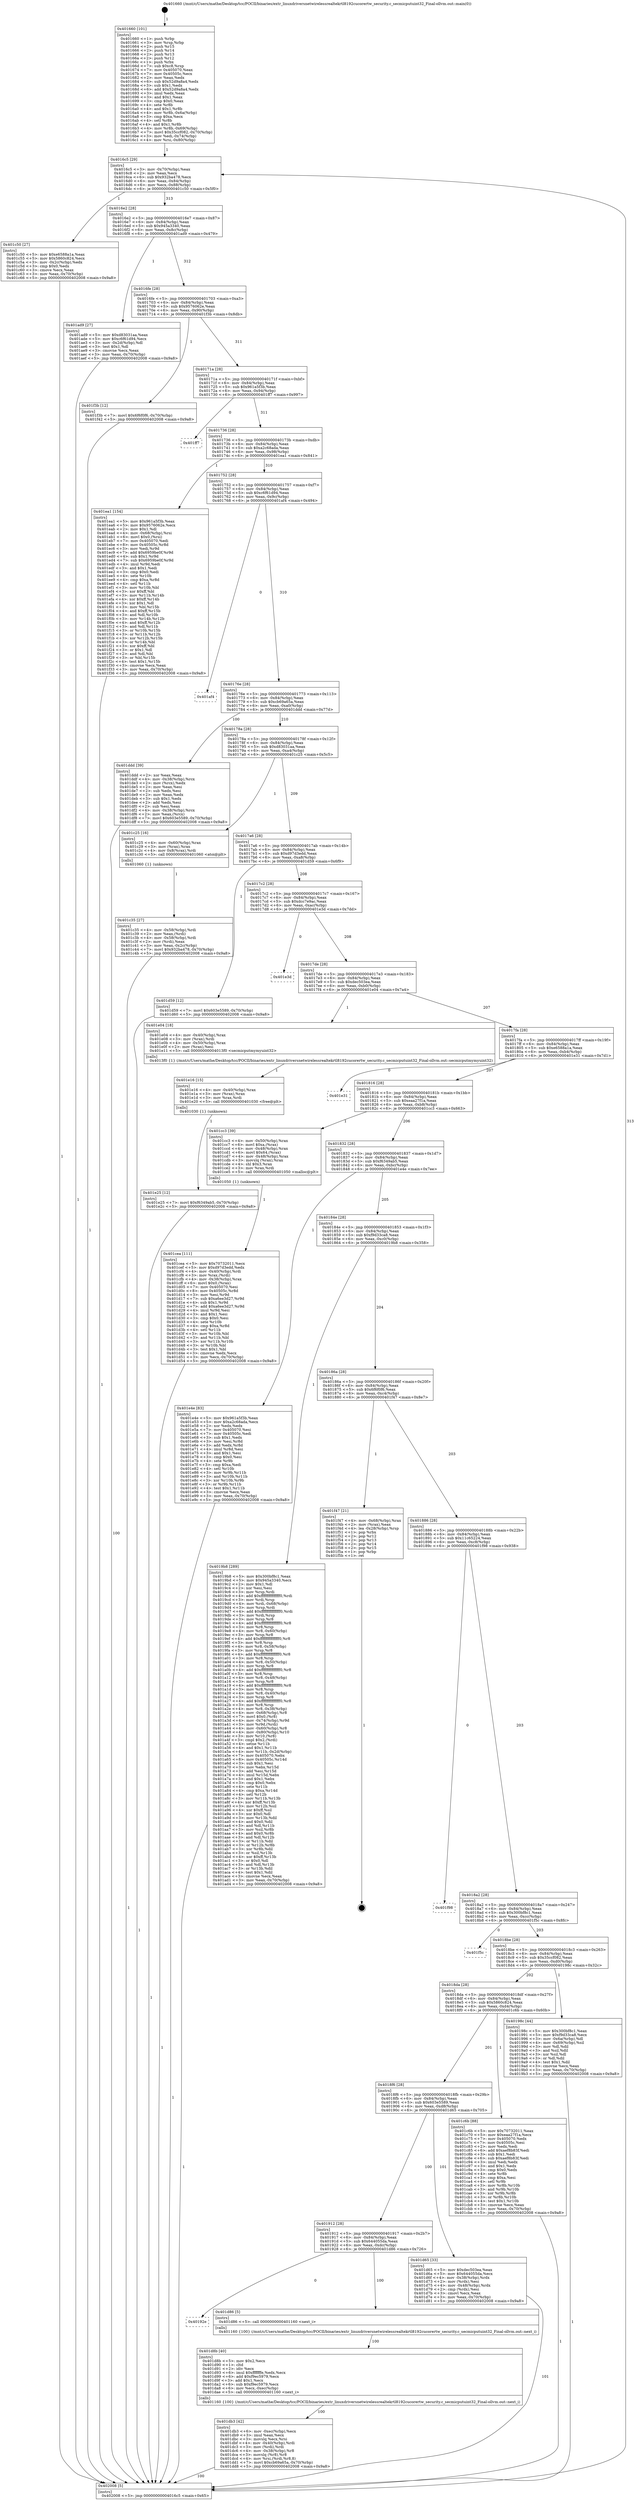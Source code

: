 digraph "0x401660" {
  label = "0x401660 (/mnt/c/Users/mathe/Desktop/tcc/POCII/binaries/extr_linuxdriversnetwirelessrealtekrtl8192cucorertw_security.c_secmicputuint32_Final-ollvm.out::main(0))"
  labelloc = "t"
  node[shape=record]

  Entry [label="",width=0.3,height=0.3,shape=circle,fillcolor=black,style=filled]
  "0x4016c5" [label="{
     0x4016c5 [29]\l
     | [instrs]\l
     &nbsp;&nbsp;0x4016c5 \<+3\>: mov -0x70(%rbp),%eax\l
     &nbsp;&nbsp;0x4016c8 \<+2\>: mov %eax,%ecx\l
     &nbsp;&nbsp;0x4016ca \<+6\>: sub $0x932ba478,%ecx\l
     &nbsp;&nbsp;0x4016d0 \<+6\>: mov %eax,-0x84(%rbp)\l
     &nbsp;&nbsp;0x4016d6 \<+6\>: mov %ecx,-0x88(%rbp)\l
     &nbsp;&nbsp;0x4016dc \<+6\>: je 0000000000401c50 \<main+0x5f0\>\l
  }"]
  "0x401c50" [label="{
     0x401c50 [27]\l
     | [instrs]\l
     &nbsp;&nbsp;0x401c50 \<+5\>: mov $0xe6588a1a,%eax\l
     &nbsp;&nbsp;0x401c55 \<+5\>: mov $0x5860c824,%ecx\l
     &nbsp;&nbsp;0x401c5a \<+3\>: mov -0x2c(%rbp),%edx\l
     &nbsp;&nbsp;0x401c5d \<+3\>: cmp $0x0,%edx\l
     &nbsp;&nbsp;0x401c60 \<+3\>: cmove %ecx,%eax\l
     &nbsp;&nbsp;0x401c63 \<+3\>: mov %eax,-0x70(%rbp)\l
     &nbsp;&nbsp;0x401c66 \<+5\>: jmp 0000000000402008 \<main+0x9a8\>\l
  }"]
  "0x4016e2" [label="{
     0x4016e2 [28]\l
     | [instrs]\l
     &nbsp;&nbsp;0x4016e2 \<+5\>: jmp 00000000004016e7 \<main+0x87\>\l
     &nbsp;&nbsp;0x4016e7 \<+6\>: mov -0x84(%rbp),%eax\l
     &nbsp;&nbsp;0x4016ed \<+5\>: sub $0x945a3340,%eax\l
     &nbsp;&nbsp;0x4016f2 \<+6\>: mov %eax,-0x8c(%rbp)\l
     &nbsp;&nbsp;0x4016f8 \<+6\>: je 0000000000401ad9 \<main+0x479\>\l
  }"]
  Exit [label="",width=0.3,height=0.3,shape=circle,fillcolor=black,style=filled,peripheries=2]
  "0x401ad9" [label="{
     0x401ad9 [27]\l
     | [instrs]\l
     &nbsp;&nbsp;0x401ad9 \<+5\>: mov $0xd83031aa,%eax\l
     &nbsp;&nbsp;0x401ade \<+5\>: mov $0xc6f61d94,%ecx\l
     &nbsp;&nbsp;0x401ae3 \<+3\>: mov -0x2d(%rbp),%dl\l
     &nbsp;&nbsp;0x401ae6 \<+3\>: test $0x1,%dl\l
     &nbsp;&nbsp;0x401ae9 \<+3\>: cmovne %ecx,%eax\l
     &nbsp;&nbsp;0x401aec \<+3\>: mov %eax,-0x70(%rbp)\l
     &nbsp;&nbsp;0x401aef \<+5\>: jmp 0000000000402008 \<main+0x9a8\>\l
  }"]
  "0x4016fe" [label="{
     0x4016fe [28]\l
     | [instrs]\l
     &nbsp;&nbsp;0x4016fe \<+5\>: jmp 0000000000401703 \<main+0xa3\>\l
     &nbsp;&nbsp;0x401703 \<+6\>: mov -0x84(%rbp),%eax\l
     &nbsp;&nbsp;0x401709 \<+5\>: sub $0x9576062e,%eax\l
     &nbsp;&nbsp;0x40170e \<+6\>: mov %eax,-0x90(%rbp)\l
     &nbsp;&nbsp;0x401714 \<+6\>: je 0000000000401f3b \<main+0x8db\>\l
  }"]
  "0x401e25" [label="{
     0x401e25 [12]\l
     | [instrs]\l
     &nbsp;&nbsp;0x401e25 \<+7\>: movl $0xf6349ab5,-0x70(%rbp)\l
     &nbsp;&nbsp;0x401e2c \<+5\>: jmp 0000000000402008 \<main+0x9a8\>\l
  }"]
  "0x401f3b" [label="{
     0x401f3b [12]\l
     | [instrs]\l
     &nbsp;&nbsp;0x401f3b \<+7\>: movl $0x6f6f0f6,-0x70(%rbp)\l
     &nbsp;&nbsp;0x401f42 \<+5\>: jmp 0000000000402008 \<main+0x9a8\>\l
  }"]
  "0x40171a" [label="{
     0x40171a [28]\l
     | [instrs]\l
     &nbsp;&nbsp;0x40171a \<+5\>: jmp 000000000040171f \<main+0xbf\>\l
     &nbsp;&nbsp;0x40171f \<+6\>: mov -0x84(%rbp),%eax\l
     &nbsp;&nbsp;0x401725 \<+5\>: sub $0x961a5f3b,%eax\l
     &nbsp;&nbsp;0x40172a \<+6\>: mov %eax,-0x94(%rbp)\l
     &nbsp;&nbsp;0x401730 \<+6\>: je 0000000000401ff7 \<main+0x997\>\l
  }"]
  "0x401e16" [label="{
     0x401e16 [15]\l
     | [instrs]\l
     &nbsp;&nbsp;0x401e16 \<+4\>: mov -0x40(%rbp),%rax\l
     &nbsp;&nbsp;0x401e1a \<+3\>: mov (%rax),%rax\l
     &nbsp;&nbsp;0x401e1d \<+3\>: mov %rax,%rdi\l
     &nbsp;&nbsp;0x401e20 \<+5\>: call 0000000000401030 \<free@plt\>\l
     | [calls]\l
     &nbsp;&nbsp;0x401030 \{1\} (unknown)\l
  }"]
  "0x401ff7" [label="{
     0x401ff7\l
  }", style=dashed]
  "0x401736" [label="{
     0x401736 [28]\l
     | [instrs]\l
     &nbsp;&nbsp;0x401736 \<+5\>: jmp 000000000040173b \<main+0xdb\>\l
     &nbsp;&nbsp;0x40173b \<+6\>: mov -0x84(%rbp),%eax\l
     &nbsp;&nbsp;0x401741 \<+5\>: sub $0xa2c68ada,%eax\l
     &nbsp;&nbsp;0x401746 \<+6\>: mov %eax,-0x98(%rbp)\l
     &nbsp;&nbsp;0x40174c \<+6\>: je 0000000000401ea1 \<main+0x841\>\l
  }"]
  "0x401db3" [label="{
     0x401db3 [42]\l
     | [instrs]\l
     &nbsp;&nbsp;0x401db3 \<+6\>: mov -0xec(%rbp),%ecx\l
     &nbsp;&nbsp;0x401db9 \<+3\>: imul %eax,%ecx\l
     &nbsp;&nbsp;0x401dbc \<+3\>: movslq %ecx,%rsi\l
     &nbsp;&nbsp;0x401dbf \<+4\>: mov -0x40(%rbp),%rdi\l
     &nbsp;&nbsp;0x401dc3 \<+3\>: mov (%rdi),%rdi\l
     &nbsp;&nbsp;0x401dc6 \<+4\>: mov -0x38(%rbp),%r8\l
     &nbsp;&nbsp;0x401dca \<+3\>: movslq (%r8),%r8\l
     &nbsp;&nbsp;0x401dcd \<+4\>: mov %rsi,(%rdi,%r8,8)\l
     &nbsp;&nbsp;0x401dd1 \<+7\>: movl $0xcb69a65a,-0x70(%rbp)\l
     &nbsp;&nbsp;0x401dd8 \<+5\>: jmp 0000000000402008 \<main+0x9a8\>\l
  }"]
  "0x401ea1" [label="{
     0x401ea1 [154]\l
     | [instrs]\l
     &nbsp;&nbsp;0x401ea1 \<+5\>: mov $0x961a5f3b,%eax\l
     &nbsp;&nbsp;0x401ea6 \<+5\>: mov $0x9576062e,%ecx\l
     &nbsp;&nbsp;0x401eab \<+2\>: mov $0x1,%dl\l
     &nbsp;&nbsp;0x401ead \<+4\>: mov -0x68(%rbp),%rsi\l
     &nbsp;&nbsp;0x401eb1 \<+6\>: movl $0x0,(%rsi)\l
     &nbsp;&nbsp;0x401eb7 \<+7\>: mov 0x405070,%edi\l
     &nbsp;&nbsp;0x401ebe \<+8\>: mov 0x40505c,%r8d\l
     &nbsp;&nbsp;0x401ec6 \<+3\>: mov %edi,%r9d\l
     &nbsp;&nbsp;0x401ec9 \<+7\>: add $0x6959be0f,%r9d\l
     &nbsp;&nbsp;0x401ed0 \<+4\>: sub $0x1,%r9d\l
     &nbsp;&nbsp;0x401ed4 \<+7\>: sub $0x6959be0f,%r9d\l
     &nbsp;&nbsp;0x401edb \<+4\>: imul %r9d,%edi\l
     &nbsp;&nbsp;0x401edf \<+3\>: and $0x1,%edi\l
     &nbsp;&nbsp;0x401ee2 \<+3\>: cmp $0x0,%edi\l
     &nbsp;&nbsp;0x401ee5 \<+4\>: sete %r10b\l
     &nbsp;&nbsp;0x401ee9 \<+4\>: cmp $0xa,%r8d\l
     &nbsp;&nbsp;0x401eed \<+4\>: setl %r11b\l
     &nbsp;&nbsp;0x401ef1 \<+3\>: mov %r10b,%bl\l
     &nbsp;&nbsp;0x401ef4 \<+3\>: xor $0xff,%bl\l
     &nbsp;&nbsp;0x401ef7 \<+3\>: mov %r11b,%r14b\l
     &nbsp;&nbsp;0x401efa \<+4\>: xor $0xff,%r14b\l
     &nbsp;&nbsp;0x401efe \<+3\>: xor $0x1,%dl\l
     &nbsp;&nbsp;0x401f01 \<+3\>: mov %bl,%r15b\l
     &nbsp;&nbsp;0x401f04 \<+4\>: and $0xff,%r15b\l
     &nbsp;&nbsp;0x401f08 \<+3\>: and %dl,%r10b\l
     &nbsp;&nbsp;0x401f0b \<+3\>: mov %r14b,%r12b\l
     &nbsp;&nbsp;0x401f0e \<+4\>: and $0xff,%r12b\l
     &nbsp;&nbsp;0x401f12 \<+3\>: and %dl,%r11b\l
     &nbsp;&nbsp;0x401f15 \<+3\>: or %r10b,%r15b\l
     &nbsp;&nbsp;0x401f18 \<+3\>: or %r11b,%r12b\l
     &nbsp;&nbsp;0x401f1b \<+3\>: xor %r12b,%r15b\l
     &nbsp;&nbsp;0x401f1e \<+3\>: or %r14b,%bl\l
     &nbsp;&nbsp;0x401f21 \<+3\>: xor $0xff,%bl\l
     &nbsp;&nbsp;0x401f24 \<+3\>: or $0x1,%dl\l
     &nbsp;&nbsp;0x401f27 \<+2\>: and %dl,%bl\l
     &nbsp;&nbsp;0x401f29 \<+3\>: or %bl,%r15b\l
     &nbsp;&nbsp;0x401f2c \<+4\>: test $0x1,%r15b\l
     &nbsp;&nbsp;0x401f30 \<+3\>: cmovne %ecx,%eax\l
     &nbsp;&nbsp;0x401f33 \<+3\>: mov %eax,-0x70(%rbp)\l
     &nbsp;&nbsp;0x401f36 \<+5\>: jmp 0000000000402008 \<main+0x9a8\>\l
  }"]
  "0x401752" [label="{
     0x401752 [28]\l
     | [instrs]\l
     &nbsp;&nbsp;0x401752 \<+5\>: jmp 0000000000401757 \<main+0xf7\>\l
     &nbsp;&nbsp;0x401757 \<+6\>: mov -0x84(%rbp),%eax\l
     &nbsp;&nbsp;0x40175d \<+5\>: sub $0xc6f61d94,%eax\l
     &nbsp;&nbsp;0x401762 \<+6\>: mov %eax,-0x9c(%rbp)\l
     &nbsp;&nbsp;0x401768 \<+6\>: je 0000000000401af4 \<main+0x494\>\l
  }"]
  "0x401d8b" [label="{
     0x401d8b [40]\l
     | [instrs]\l
     &nbsp;&nbsp;0x401d8b \<+5\>: mov $0x2,%ecx\l
     &nbsp;&nbsp;0x401d90 \<+1\>: cltd\l
     &nbsp;&nbsp;0x401d91 \<+2\>: idiv %ecx\l
     &nbsp;&nbsp;0x401d93 \<+6\>: imul $0xfffffffe,%edx,%ecx\l
     &nbsp;&nbsp;0x401d99 \<+6\>: add $0xf9ec5979,%ecx\l
     &nbsp;&nbsp;0x401d9f \<+3\>: add $0x1,%ecx\l
     &nbsp;&nbsp;0x401da2 \<+6\>: sub $0xf9ec5979,%ecx\l
     &nbsp;&nbsp;0x401da8 \<+6\>: mov %ecx,-0xec(%rbp)\l
     &nbsp;&nbsp;0x401dae \<+5\>: call 0000000000401160 \<next_i\>\l
     | [calls]\l
     &nbsp;&nbsp;0x401160 \{100\} (/mnt/c/Users/mathe/Desktop/tcc/POCII/binaries/extr_linuxdriversnetwirelessrealtekrtl8192cucorertw_security.c_secmicputuint32_Final-ollvm.out::next_i)\l
  }"]
  "0x401af4" [label="{
     0x401af4\l
  }", style=dashed]
  "0x40176e" [label="{
     0x40176e [28]\l
     | [instrs]\l
     &nbsp;&nbsp;0x40176e \<+5\>: jmp 0000000000401773 \<main+0x113\>\l
     &nbsp;&nbsp;0x401773 \<+6\>: mov -0x84(%rbp),%eax\l
     &nbsp;&nbsp;0x401779 \<+5\>: sub $0xcb69a65a,%eax\l
     &nbsp;&nbsp;0x40177e \<+6\>: mov %eax,-0xa0(%rbp)\l
     &nbsp;&nbsp;0x401784 \<+6\>: je 0000000000401ddd \<main+0x77d\>\l
  }"]
  "0x40192e" [label="{
     0x40192e\l
  }", style=dashed]
  "0x401ddd" [label="{
     0x401ddd [39]\l
     | [instrs]\l
     &nbsp;&nbsp;0x401ddd \<+2\>: xor %eax,%eax\l
     &nbsp;&nbsp;0x401ddf \<+4\>: mov -0x38(%rbp),%rcx\l
     &nbsp;&nbsp;0x401de3 \<+2\>: mov (%rcx),%edx\l
     &nbsp;&nbsp;0x401de5 \<+2\>: mov %eax,%esi\l
     &nbsp;&nbsp;0x401de7 \<+2\>: sub %edx,%esi\l
     &nbsp;&nbsp;0x401de9 \<+2\>: mov %eax,%edx\l
     &nbsp;&nbsp;0x401deb \<+3\>: sub $0x1,%edx\l
     &nbsp;&nbsp;0x401dee \<+2\>: add %edx,%esi\l
     &nbsp;&nbsp;0x401df0 \<+2\>: sub %esi,%eax\l
     &nbsp;&nbsp;0x401df2 \<+4\>: mov -0x38(%rbp),%rcx\l
     &nbsp;&nbsp;0x401df6 \<+2\>: mov %eax,(%rcx)\l
     &nbsp;&nbsp;0x401df8 \<+7\>: movl $0x603e5589,-0x70(%rbp)\l
     &nbsp;&nbsp;0x401dff \<+5\>: jmp 0000000000402008 \<main+0x9a8\>\l
  }"]
  "0x40178a" [label="{
     0x40178a [28]\l
     | [instrs]\l
     &nbsp;&nbsp;0x40178a \<+5\>: jmp 000000000040178f \<main+0x12f\>\l
     &nbsp;&nbsp;0x40178f \<+6\>: mov -0x84(%rbp),%eax\l
     &nbsp;&nbsp;0x401795 \<+5\>: sub $0xd83031aa,%eax\l
     &nbsp;&nbsp;0x40179a \<+6\>: mov %eax,-0xa4(%rbp)\l
     &nbsp;&nbsp;0x4017a0 \<+6\>: je 0000000000401c25 \<main+0x5c5\>\l
  }"]
  "0x401d86" [label="{
     0x401d86 [5]\l
     | [instrs]\l
     &nbsp;&nbsp;0x401d86 \<+5\>: call 0000000000401160 \<next_i\>\l
     | [calls]\l
     &nbsp;&nbsp;0x401160 \{100\} (/mnt/c/Users/mathe/Desktop/tcc/POCII/binaries/extr_linuxdriversnetwirelessrealtekrtl8192cucorertw_security.c_secmicputuint32_Final-ollvm.out::next_i)\l
  }"]
  "0x401c25" [label="{
     0x401c25 [16]\l
     | [instrs]\l
     &nbsp;&nbsp;0x401c25 \<+4\>: mov -0x60(%rbp),%rax\l
     &nbsp;&nbsp;0x401c29 \<+3\>: mov (%rax),%rax\l
     &nbsp;&nbsp;0x401c2c \<+4\>: mov 0x8(%rax),%rdi\l
     &nbsp;&nbsp;0x401c30 \<+5\>: call 0000000000401060 \<atoi@plt\>\l
     | [calls]\l
     &nbsp;&nbsp;0x401060 \{1\} (unknown)\l
  }"]
  "0x4017a6" [label="{
     0x4017a6 [28]\l
     | [instrs]\l
     &nbsp;&nbsp;0x4017a6 \<+5\>: jmp 00000000004017ab \<main+0x14b\>\l
     &nbsp;&nbsp;0x4017ab \<+6\>: mov -0x84(%rbp),%eax\l
     &nbsp;&nbsp;0x4017b1 \<+5\>: sub $0xd97d3edd,%eax\l
     &nbsp;&nbsp;0x4017b6 \<+6\>: mov %eax,-0xa8(%rbp)\l
     &nbsp;&nbsp;0x4017bc \<+6\>: je 0000000000401d59 \<main+0x6f9\>\l
  }"]
  "0x401912" [label="{
     0x401912 [28]\l
     | [instrs]\l
     &nbsp;&nbsp;0x401912 \<+5\>: jmp 0000000000401917 \<main+0x2b7\>\l
     &nbsp;&nbsp;0x401917 \<+6\>: mov -0x84(%rbp),%eax\l
     &nbsp;&nbsp;0x40191d \<+5\>: sub $0x644055da,%eax\l
     &nbsp;&nbsp;0x401922 \<+6\>: mov %eax,-0xdc(%rbp)\l
     &nbsp;&nbsp;0x401928 \<+6\>: je 0000000000401d86 \<main+0x726\>\l
  }"]
  "0x401d59" [label="{
     0x401d59 [12]\l
     | [instrs]\l
     &nbsp;&nbsp;0x401d59 \<+7\>: movl $0x603e5589,-0x70(%rbp)\l
     &nbsp;&nbsp;0x401d60 \<+5\>: jmp 0000000000402008 \<main+0x9a8\>\l
  }"]
  "0x4017c2" [label="{
     0x4017c2 [28]\l
     | [instrs]\l
     &nbsp;&nbsp;0x4017c2 \<+5\>: jmp 00000000004017c7 \<main+0x167\>\l
     &nbsp;&nbsp;0x4017c7 \<+6\>: mov -0x84(%rbp),%eax\l
     &nbsp;&nbsp;0x4017cd \<+5\>: sub $0xdcc7e9ac,%eax\l
     &nbsp;&nbsp;0x4017d2 \<+6\>: mov %eax,-0xac(%rbp)\l
     &nbsp;&nbsp;0x4017d8 \<+6\>: je 0000000000401e3d \<main+0x7dd\>\l
  }"]
  "0x401d65" [label="{
     0x401d65 [33]\l
     | [instrs]\l
     &nbsp;&nbsp;0x401d65 \<+5\>: mov $0xdec503ea,%eax\l
     &nbsp;&nbsp;0x401d6a \<+5\>: mov $0x644055da,%ecx\l
     &nbsp;&nbsp;0x401d6f \<+4\>: mov -0x38(%rbp),%rdx\l
     &nbsp;&nbsp;0x401d73 \<+2\>: mov (%rdx),%esi\l
     &nbsp;&nbsp;0x401d75 \<+4\>: mov -0x48(%rbp),%rdx\l
     &nbsp;&nbsp;0x401d79 \<+2\>: cmp (%rdx),%esi\l
     &nbsp;&nbsp;0x401d7b \<+3\>: cmovl %ecx,%eax\l
     &nbsp;&nbsp;0x401d7e \<+3\>: mov %eax,-0x70(%rbp)\l
     &nbsp;&nbsp;0x401d81 \<+5\>: jmp 0000000000402008 \<main+0x9a8\>\l
  }"]
  "0x401e3d" [label="{
     0x401e3d\l
  }", style=dashed]
  "0x4017de" [label="{
     0x4017de [28]\l
     | [instrs]\l
     &nbsp;&nbsp;0x4017de \<+5\>: jmp 00000000004017e3 \<main+0x183\>\l
     &nbsp;&nbsp;0x4017e3 \<+6\>: mov -0x84(%rbp),%eax\l
     &nbsp;&nbsp;0x4017e9 \<+5\>: sub $0xdec503ea,%eax\l
     &nbsp;&nbsp;0x4017ee \<+6\>: mov %eax,-0xb0(%rbp)\l
     &nbsp;&nbsp;0x4017f4 \<+6\>: je 0000000000401e04 \<main+0x7a4\>\l
  }"]
  "0x401cea" [label="{
     0x401cea [111]\l
     | [instrs]\l
     &nbsp;&nbsp;0x401cea \<+5\>: mov $0x70732011,%ecx\l
     &nbsp;&nbsp;0x401cef \<+5\>: mov $0xd97d3edd,%edx\l
     &nbsp;&nbsp;0x401cf4 \<+4\>: mov -0x40(%rbp),%rdi\l
     &nbsp;&nbsp;0x401cf8 \<+3\>: mov %rax,(%rdi)\l
     &nbsp;&nbsp;0x401cfb \<+4\>: mov -0x38(%rbp),%rax\l
     &nbsp;&nbsp;0x401cff \<+6\>: movl $0x0,(%rax)\l
     &nbsp;&nbsp;0x401d05 \<+7\>: mov 0x405070,%esi\l
     &nbsp;&nbsp;0x401d0c \<+8\>: mov 0x40505c,%r8d\l
     &nbsp;&nbsp;0x401d14 \<+3\>: mov %esi,%r9d\l
     &nbsp;&nbsp;0x401d17 \<+7\>: sub $0xa6ee3d27,%r9d\l
     &nbsp;&nbsp;0x401d1e \<+4\>: sub $0x1,%r9d\l
     &nbsp;&nbsp;0x401d22 \<+7\>: add $0xa6ee3d27,%r9d\l
     &nbsp;&nbsp;0x401d29 \<+4\>: imul %r9d,%esi\l
     &nbsp;&nbsp;0x401d2d \<+3\>: and $0x1,%esi\l
     &nbsp;&nbsp;0x401d30 \<+3\>: cmp $0x0,%esi\l
     &nbsp;&nbsp;0x401d33 \<+4\>: sete %r10b\l
     &nbsp;&nbsp;0x401d37 \<+4\>: cmp $0xa,%r8d\l
     &nbsp;&nbsp;0x401d3b \<+4\>: setl %r11b\l
     &nbsp;&nbsp;0x401d3f \<+3\>: mov %r10b,%bl\l
     &nbsp;&nbsp;0x401d42 \<+3\>: and %r11b,%bl\l
     &nbsp;&nbsp;0x401d45 \<+3\>: xor %r11b,%r10b\l
     &nbsp;&nbsp;0x401d48 \<+3\>: or %r10b,%bl\l
     &nbsp;&nbsp;0x401d4b \<+3\>: test $0x1,%bl\l
     &nbsp;&nbsp;0x401d4e \<+3\>: cmovne %edx,%ecx\l
     &nbsp;&nbsp;0x401d51 \<+3\>: mov %ecx,-0x70(%rbp)\l
     &nbsp;&nbsp;0x401d54 \<+5\>: jmp 0000000000402008 \<main+0x9a8\>\l
  }"]
  "0x401e04" [label="{
     0x401e04 [18]\l
     | [instrs]\l
     &nbsp;&nbsp;0x401e04 \<+4\>: mov -0x40(%rbp),%rax\l
     &nbsp;&nbsp;0x401e08 \<+3\>: mov (%rax),%rdi\l
     &nbsp;&nbsp;0x401e0b \<+4\>: mov -0x50(%rbp),%rax\l
     &nbsp;&nbsp;0x401e0f \<+2\>: mov (%rax),%esi\l
     &nbsp;&nbsp;0x401e11 \<+5\>: call 00000000004013f0 \<secmicputmymyuint32\>\l
     | [calls]\l
     &nbsp;&nbsp;0x4013f0 \{1\} (/mnt/c/Users/mathe/Desktop/tcc/POCII/binaries/extr_linuxdriversnetwirelessrealtekrtl8192cucorertw_security.c_secmicputuint32_Final-ollvm.out::secmicputmymyuint32)\l
  }"]
  "0x4017fa" [label="{
     0x4017fa [28]\l
     | [instrs]\l
     &nbsp;&nbsp;0x4017fa \<+5\>: jmp 00000000004017ff \<main+0x19f\>\l
     &nbsp;&nbsp;0x4017ff \<+6\>: mov -0x84(%rbp),%eax\l
     &nbsp;&nbsp;0x401805 \<+5\>: sub $0xe6588a1a,%eax\l
     &nbsp;&nbsp;0x40180a \<+6\>: mov %eax,-0xb4(%rbp)\l
     &nbsp;&nbsp;0x401810 \<+6\>: je 0000000000401e31 \<main+0x7d1\>\l
  }"]
  "0x4018f6" [label="{
     0x4018f6 [28]\l
     | [instrs]\l
     &nbsp;&nbsp;0x4018f6 \<+5\>: jmp 00000000004018fb \<main+0x29b\>\l
     &nbsp;&nbsp;0x4018fb \<+6\>: mov -0x84(%rbp),%eax\l
     &nbsp;&nbsp;0x401901 \<+5\>: sub $0x603e5589,%eax\l
     &nbsp;&nbsp;0x401906 \<+6\>: mov %eax,-0xd8(%rbp)\l
     &nbsp;&nbsp;0x40190c \<+6\>: je 0000000000401d65 \<main+0x705\>\l
  }"]
  "0x401e31" [label="{
     0x401e31\l
  }", style=dashed]
  "0x401816" [label="{
     0x401816 [28]\l
     | [instrs]\l
     &nbsp;&nbsp;0x401816 \<+5\>: jmp 000000000040181b \<main+0x1bb\>\l
     &nbsp;&nbsp;0x40181b \<+6\>: mov -0x84(%rbp),%eax\l
     &nbsp;&nbsp;0x401821 \<+5\>: sub $0xeaa27f1a,%eax\l
     &nbsp;&nbsp;0x401826 \<+6\>: mov %eax,-0xb8(%rbp)\l
     &nbsp;&nbsp;0x40182c \<+6\>: je 0000000000401cc3 \<main+0x663\>\l
  }"]
  "0x401c6b" [label="{
     0x401c6b [88]\l
     | [instrs]\l
     &nbsp;&nbsp;0x401c6b \<+5\>: mov $0x70732011,%eax\l
     &nbsp;&nbsp;0x401c70 \<+5\>: mov $0xeaa27f1a,%ecx\l
     &nbsp;&nbsp;0x401c75 \<+7\>: mov 0x405070,%edx\l
     &nbsp;&nbsp;0x401c7c \<+7\>: mov 0x40505c,%esi\l
     &nbsp;&nbsp;0x401c83 \<+2\>: mov %edx,%edi\l
     &nbsp;&nbsp;0x401c85 \<+6\>: add $0xaef8b83f,%edi\l
     &nbsp;&nbsp;0x401c8b \<+3\>: sub $0x1,%edi\l
     &nbsp;&nbsp;0x401c8e \<+6\>: sub $0xaef8b83f,%edi\l
     &nbsp;&nbsp;0x401c94 \<+3\>: imul %edi,%edx\l
     &nbsp;&nbsp;0x401c97 \<+3\>: and $0x1,%edx\l
     &nbsp;&nbsp;0x401c9a \<+3\>: cmp $0x0,%edx\l
     &nbsp;&nbsp;0x401c9d \<+4\>: sete %r8b\l
     &nbsp;&nbsp;0x401ca1 \<+3\>: cmp $0xa,%esi\l
     &nbsp;&nbsp;0x401ca4 \<+4\>: setl %r9b\l
     &nbsp;&nbsp;0x401ca8 \<+3\>: mov %r8b,%r10b\l
     &nbsp;&nbsp;0x401cab \<+3\>: and %r9b,%r10b\l
     &nbsp;&nbsp;0x401cae \<+3\>: xor %r9b,%r8b\l
     &nbsp;&nbsp;0x401cb1 \<+3\>: or %r8b,%r10b\l
     &nbsp;&nbsp;0x401cb4 \<+4\>: test $0x1,%r10b\l
     &nbsp;&nbsp;0x401cb8 \<+3\>: cmovne %ecx,%eax\l
     &nbsp;&nbsp;0x401cbb \<+3\>: mov %eax,-0x70(%rbp)\l
     &nbsp;&nbsp;0x401cbe \<+5\>: jmp 0000000000402008 \<main+0x9a8\>\l
  }"]
  "0x401cc3" [label="{
     0x401cc3 [39]\l
     | [instrs]\l
     &nbsp;&nbsp;0x401cc3 \<+4\>: mov -0x50(%rbp),%rax\l
     &nbsp;&nbsp;0x401cc7 \<+6\>: movl $0xa,(%rax)\l
     &nbsp;&nbsp;0x401ccd \<+4\>: mov -0x48(%rbp),%rax\l
     &nbsp;&nbsp;0x401cd1 \<+6\>: movl $0x64,(%rax)\l
     &nbsp;&nbsp;0x401cd7 \<+4\>: mov -0x48(%rbp),%rax\l
     &nbsp;&nbsp;0x401cdb \<+3\>: movslq (%rax),%rax\l
     &nbsp;&nbsp;0x401cde \<+4\>: shl $0x3,%rax\l
     &nbsp;&nbsp;0x401ce2 \<+3\>: mov %rax,%rdi\l
     &nbsp;&nbsp;0x401ce5 \<+5\>: call 0000000000401050 \<malloc@plt\>\l
     | [calls]\l
     &nbsp;&nbsp;0x401050 \{1\} (unknown)\l
  }"]
  "0x401832" [label="{
     0x401832 [28]\l
     | [instrs]\l
     &nbsp;&nbsp;0x401832 \<+5\>: jmp 0000000000401837 \<main+0x1d7\>\l
     &nbsp;&nbsp;0x401837 \<+6\>: mov -0x84(%rbp),%eax\l
     &nbsp;&nbsp;0x40183d \<+5\>: sub $0xf6349ab5,%eax\l
     &nbsp;&nbsp;0x401842 \<+6\>: mov %eax,-0xbc(%rbp)\l
     &nbsp;&nbsp;0x401848 \<+6\>: je 0000000000401e4e \<main+0x7ee\>\l
  }"]
  "0x401c35" [label="{
     0x401c35 [27]\l
     | [instrs]\l
     &nbsp;&nbsp;0x401c35 \<+4\>: mov -0x58(%rbp),%rdi\l
     &nbsp;&nbsp;0x401c39 \<+2\>: mov %eax,(%rdi)\l
     &nbsp;&nbsp;0x401c3b \<+4\>: mov -0x58(%rbp),%rdi\l
     &nbsp;&nbsp;0x401c3f \<+2\>: mov (%rdi),%eax\l
     &nbsp;&nbsp;0x401c41 \<+3\>: mov %eax,-0x2c(%rbp)\l
     &nbsp;&nbsp;0x401c44 \<+7\>: movl $0x932ba478,-0x70(%rbp)\l
     &nbsp;&nbsp;0x401c4b \<+5\>: jmp 0000000000402008 \<main+0x9a8\>\l
  }"]
  "0x401e4e" [label="{
     0x401e4e [83]\l
     | [instrs]\l
     &nbsp;&nbsp;0x401e4e \<+5\>: mov $0x961a5f3b,%eax\l
     &nbsp;&nbsp;0x401e53 \<+5\>: mov $0xa2c68ada,%ecx\l
     &nbsp;&nbsp;0x401e58 \<+2\>: xor %edx,%edx\l
     &nbsp;&nbsp;0x401e5a \<+7\>: mov 0x405070,%esi\l
     &nbsp;&nbsp;0x401e61 \<+7\>: mov 0x40505c,%edi\l
     &nbsp;&nbsp;0x401e68 \<+3\>: sub $0x1,%edx\l
     &nbsp;&nbsp;0x401e6b \<+3\>: mov %esi,%r8d\l
     &nbsp;&nbsp;0x401e6e \<+3\>: add %edx,%r8d\l
     &nbsp;&nbsp;0x401e71 \<+4\>: imul %r8d,%esi\l
     &nbsp;&nbsp;0x401e75 \<+3\>: and $0x1,%esi\l
     &nbsp;&nbsp;0x401e78 \<+3\>: cmp $0x0,%esi\l
     &nbsp;&nbsp;0x401e7b \<+4\>: sete %r9b\l
     &nbsp;&nbsp;0x401e7f \<+3\>: cmp $0xa,%edi\l
     &nbsp;&nbsp;0x401e82 \<+4\>: setl %r10b\l
     &nbsp;&nbsp;0x401e86 \<+3\>: mov %r9b,%r11b\l
     &nbsp;&nbsp;0x401e89 \<+3\>: and %r10b,%r11b\l
     &nbsp;&nbsp;0x401e8c \<+3\>: xor %r10b,%r9b\l
     &nbsp;&nbsp;0x401e8f \<+3\>: or %r9b,%r11b\l
     &nbsp;&nbsp;0x401e92 \<+4\>: test $0x1,%r11b\l
     &nbsp;&nbsp;0x401e96 \<+3\>: cmovne %ecx,%eax\l
     &nbsp;&nbsp;0x401e99 \<+3\>: mov %eax,-0x70(%rbp)\l
     &nbsp;&nbsp;0x401e9c \<+5\>: jmp 0000000000402008 \<main+0x9a8\>\l
  }"]
  "0x40184e" [label="{
     0x40184e [28]\l
     | [instrs]\l
     &nbsp;&nbsp;0x40184e \<+5\>: jmp 0000000000401853 \<main+0x1f3\>\l
     &nbsp;&nbsp;0x401853 \<+6\>: mov -0x84(%rbp),%eax\l
     &nbsp;&nbsp;0x401859 \<+5\>: sub $0xf9d33ca8,%eax\l
     &nbsp;&nbsp;0x40185e \<+6\>: mov %eax,-0xc0(%rbp)\l
     &nbsp;&nbsp;0x401864 \<+6\>: je 00000000004019b8 \<main+0x358\>\l
  }"]
  "0x401660" [label="{
     0x401660 [101]\l
     | [instrs]\l
     &nbsp;&nbsp;0x401660 \<+1\>: push %rbp\l
     &nbsp;&nbsp;0x401661 \<+3\>: mov %rsp,%rbp\l
     &nbsp;&nbsp;0x401664 \<+2\>: push %r15\l
     &nbsp;&nbsp;0x401666 \<+2\>: push %r14\l
     &nbsp;&nbsp;0x401668 \<+2\>: push %r13\l
     &nbsp;&nbsp;0x40166a \<+2\>: push %r12\l
     &nbsp;&nbsp;0x40166c \<+1\>: push %rbx\l
     &nbsp;&nbsp;0x40166d \<+7\>: sub $0xc8,%rsp\l
     &nbsp;&nbsp;0x401674 \<+7\>: mov 0x405070,%eax\l
     &nbsp;&nbsp;0x40167b \<+7\>: mov 0x40505c,%ecx\l
     &nbsp;&nbsp;0x401682 \<+2\>: mov %eax,%edx\l
     &nbsp;&nbsp;0x401684 \<+6\>: sub $0x52d9a8a4,%edx\l
     &nbsp;&nbsp;0x40168a \<+3\>: sub $0x1,%edx\l
     &nbsp;&nbsp;0x40168d \<+6\>: add $0x52d9a8a4,%edx\l
     &nbsp;&nbsp;0x401693 \<+3\>: imul %edx,%eax\l
     &nbsp;&nbsp;0x401696 \<+3\>: and $0x1,%eax\l
     &nbsp;&nbsp;0x401699 \<+3\>: cmp $0x0,%eax\l
     &nbsp;&nbsp;0x40169c \<+4\>: sete %r8b\l
     &nbsp;&nbsp;0x4016a0 \<+4\>: and $0x1,%r8b\l
     &nbsp;&nbsp;0x4016a4 \<+4\>: mov %r8b,-0x6a(%rbp)\l
     &nbsp;&nbsp;0x4016a8 \<+3\>: cmp $0xa,%ecx\l
     &nbsp;&nbsp;0x4016ab \<+4\>: setl %r8b\l
     &nbsp;&nbsp;0x4016af \<+4\>: and $0x1,%r8b\l
     &nbsp;&nbsp;0x4016b3 \<+4\>: mov %r8b,-0x69(%rbp)\l
     &nbsp;&nbsp;0x4016b7 \<+7\>: movl $0x35ccf082,-0x70(%rbp)\l
     &nbsp;&nbsp;0x4016be \<+3\>: mov %edi,-0x74(%rbp)\l
     &nbsp;&nbsp;0x4016c1 \<+4\>: mov %rsi,-0x80(%rbp)\l
  }"]
  "0x4019b8" [label="{
     0x4019b8 [289]\l
     | [instrs]\l
     &nbsp;&nbsp;0x4019b8 \<+5\>: mov $0x300bf8c1,%eax\l
     &nbsp;&nbsp;0x4019bd \<+5\>: mov $0x945a3340,%ecx\l
     &nbsp;&nbsp;0x4019c2 \<+2\>: mov $0x1,%dl\l
     &nbsp;&nbsp;0x4019c4 \<+2\>: xor %esi,%esi\l
     &nbsp;&nbsp;0x4019c6 \<+3\>: mov %rsp,%rdi\l
     &nbsp;&nbsp;0x4019c9 \<+4\>: add $0xfffffffffffffff0,%rdi\l
     &nbsp;&nbsp;0x4019cd \<+3\>: mov %rdi,%rsp\l
     &nbsp;&nbsp;0x4019d0 \<+4\>: mov %rdi,-0x68(%rbp)\l
     &nbsp;&nbsp;0x4019d4 \<+3\>: mov %rsp,%rdi\l
     &nbsp;&nbsp;0x4019d7 \<+4\>: add $0xfffffffffffffff0,%rdi\l
     &nbsp;&nbsp;0x4019db \<+3\>: mov %rdi,%rsp\l
     &nbsp;&nbsp;0x4019de \<+3\>: mov %rsp,%r8\l
     &nbsp;&nbsp;0x4019e1 \<+4\>: add $0xfffffffffffffff0,%r8\l
     &nbsp;&nbsp;0x4019e5 \<+3\>: mov %r8,%rsp\l
     &nbsp;&nbsp;0x4019e8 \<+4\>: mov %r8,-0x60(%rbp)\l
     &nbsp;&nbsp;0x4019ec \<+3\>: mov %rsp,%r8\l
     &nbsp;&nbsp;0x4019ef \<+4\>: add $0xfffffffffffffff0,%r8\l
     &nbsp;&nbsp;0x4019f3 \<+3\>: mov %r8,%rsp\l
     &nbsp;&nbsp;0x4019f6 \<+4\>: mov %r8,-0x58(%rbp)\l
     &nbsp;&nbsp;0x4019fa \<+3\>: mov %rsp,%r8\l
     &nbsp;&nbsp;0x4019fd \<+4\>: add $0xfffffffffffffff0,%r8\l
     &nbsp;&nbsp;0x401a01 \<+3\>: mov %r8,%rsp\l
     &nbsp;&nbsp;0x401a04 \<+4\>: mov %r8,-0x50(%rbp)\l
     &nbsp;&nbsp;0x401a08 \<+3\>: mov %rsp,%r8\l
     &nbsp;&nbsp;0x401a0b \<+4\>: add $0xfffffffffffffff0,%r8\l
     &nbsp;&nbsp;0x401a0f \<+3\>: mov %r8,%rsp\l
     &nbsp;&nbsp;0x401a12 \<+4\>: mov %r8,-0x48(%rbp)\l
     &nbsp;&nbsp;0x401a16 \<+3\>: mov %rsp,%r8\l
     &nbsp;&nbsp;0x401a19 \<+4\>: add $0xfffffffffffffff0,%r8\l
     &nbsp;&nbsp;0x401a1d \<+3\>: mov %r8,%rsp\l
     &nbsp;&nbsp;0x401a20 \<+4\>: mov %r8,-0x40(%rbp)\l
     &nbsp;&nbsp;0x401a24 \<+3\>: mov %rsp,%r8\l
     &nbsp;&nbsp;0x401a27 \<+4\>: add $0xfffffffffffffff0,%r8\l
     &nbsp;&nbsp;0x401a2b \<+3\>: mov %r8,%rsp\l
     &nbsp;&nbsp;0x401a2e \<+4\>: mov %r8,-0x38(%rbp)\l
     &nbsp;&nbsp;0x401a32 \<+4\>: mov -0x68(%rbp),%r8\l
     &nbsp;&nbsp;0x401a36 \<+7\>: movl $0x0,(%r8)\l
     &nbsp;&nbsp;0x401a3d \<+4\>: mov -0x74(%rbp),%r9d\l
     &nbsp;&nbsp;0x401a41 \<+3\>: mov %r9d,(%rdi)\l
     &nbsp;&nbsp;0x401a44 \<+4\>: mov -0x60(%rbp),%r8\l
     &nbsp;&nbsp;0x401a48 \<+4\>: mov -0x80(%rbp),%r10\l
     &nbsp;&nbsp;0x401a4c \<+3\>: mov %r10,(%r8)\l
     &nbsp;&nbsp;0x401a4f \<+3\>: cmpl $0x2,(%rdi)\l
     &nbsp;&nbsp;0x401a52 \<+4\>: setne %r11b\l
     &nbsp;&nbsp;0x401a56 \<+4\>: and $0x1,%r11b\l
     &nbsp;&nbsp;0x401a5a \<+4\>: mov %r11b,-0x2d(%rbp)\l
     &nbsp;&nbsp;0x401a5e \<+7\>: mov 0x405070,%ebx\l
     &nbsp;&nbsp;0x401a65 \<+8\>: mov 0x40505c,%r14d\l
     &nbsp;&nbsp;0x401a6d \<+3\>: sub $0x1,%esi\l
     &nbsp;&nbsp;0x401a70 \<+3\>: mov %ebx,%r15d\l
     &nbsp;&nbsp;0x401a73 \<+3\>: add %esi,%r15d\l
     &nbsp;&nbsp;0x401a76 \<+4\>: imul %r15d,%ebx\l
     &nbsp;&nbsp;0x401a7a \<+3\>: and $0x1,%ebx\l
     &nbsp;&nbsp;0x401a7d \<+3\>: cmp $0x0,%ebx\l
     &nbsp;&nbsp;0x401a80 \<+4\>: sete %r11b\l
     &nbsp;&nbsp;0x401a84 \<+4\>: cmp $0xa,%r14d\l
     &nbsp;&nbsp;0x401a88 \<+4\>: setl %r12b\l
     &nbsp;&nbsp;0x401a8c \<+3\>: mov %r11b,%r13b\l
     &nbsp;&nbsp;0x401a8f \<+4\>: xor $0xff,%r13b\l
     &nbsp;&nbsp;0x401a93 \<+3\>: mov %r12b,%sil\l
     &nbsp;&nbsp;0x401a96 \<+4\>: xor $0xff,%sil\l
     &nbsp;&nbsp;0x401a9a \<+3\>: xor $0x0,%dl\l
     &nbsp;&nbsp;0x401a9d \<+3\>: mov %r13b,%dil\l
     &nbsp;&nbsp;0x401aa0 \<+4\>: and $0x0,%dil\l
     &nbsp;&nbsp;0x401aa4 \<+3\>: and %dl,%r11b\l
     &nbsp;&nbsp;0x401aa7 \<+3\>: mov %sil,%r8b\l
     &nbsp;&nbsp;0x401aaa \<+4\>: and $0x0,%r8b\l
     &nbsp;&nbsp;0x401aae \<+3\>: and %dl,%r12b\l
     &nbsp;&nbsp;0x401ab1 \<+3\>: or %r11b,%dil\l
     &nbsp;&nbsp;0x401ab4 \<+3\>: or %r12b,%r8b\l
     &nbsp;&nbsp;0x401ab7 \<+3\>: xor %r8b,%dil\l
     &nbsp;&nbsp;0x401aba \<+3\>: or %sil,%r13b\l
     &nbsp;&nbsp;0x401abd \<+4\>: xor $0xff,%r13b\l
     &nbsp;&nbsp;0x401ac1 \<+3\>: or $0x0,%dl\l
     &nbsp;&nbsp;0x401ac4 \<+3\>: and %dl,%r13b\l
     &nbsp;&nbsp;0x401ac7 \<+3\>: or %r13b,%dil\l
     &nbsp;&nbsp;0x401aca \<+4\>: test $0x1,%dil\l
     &nbsp;&nbsp;0x401ace \<+3\>: cmovne %ecx,%eax\l
     &nbsp;&nbsp;0x401ad1 \<+3\>: mov %eax,-0x70(%rbp)\l
     &nbsp;&nbsp;0x401ad4 \<+5\>: jmp 0000000000402008 \<main+0x9a8\>\l
  }"]
  "0x40186a" [label="{
     0x40186a [28]\l
     | [instrs]\l
     &nbsp;&nbsp;0x40186a \<+5\>: jmp 000000000040186f \<main+0x20f\>\l
     &nbsp;&nbsp;0x40186f \<+6\>: mov -0x84(%rbp),%eax\l
     &nbsp;&nbsp;0x401875 \<+5\>: sub $0x6f6f0f6,%eax\l
     &nbsp;&nbsp;0x40187a \<+6\>: mov %eax,-0xc4(%rbp)\l
     &nbsp;&nbsp;0x401880 \<+6\>: je 0000000000401f47 \<main+0x8e7\>\l
  }"]
  "0x402008" [label="{
     0x402008 [5]\l
     | [instrs]\l
     &nbsp;&nbsp;0x402008 \<+5\>: jmp 00000000004016c5 \<main+0x65\>\l
  }"]
  "0x401f47" [label="{
     0x401f47 [21]\l
     | [instrs]\l
     &nbsp;&nbsp;0x401f47 \<+4\>: mov -0x68(%rbp),%rax\l
     &nbsp;&nbsp;0x401f4b \<+2\>: mov (%rax),%eax\l
     &nbsp;&nbsp;0x401f4d \<+4\>: lea -0x28(%rbp),%rsp\l
     &nbsp;&nbsp;0x401f51 \<+1\>: pop %rbx\l
     &nbsp;&nbsp;0x401f52 \<+2\>: pop %r12\l
     &nbsp;&nbsp;0x401f54 \<+2\>: pop %r13\l
     &nbsp;&nbsp;0x401f56 \<+2\>: pop %r14\l
     &nbsp;&nbsp;0x401f58 \<+2\>: pop %r15\l
     &nbsp;&nbsp;0x401f5a \<+1\>: pop %rbp\l
     &nbsp;&nbsp;0x401f5b \<+1\>: ret\l
  }"]
  "0x401886" [label="{
     0x401886 [28]\l
     | [instrs]\l
     &nbsp;&nbsp;0x401886 \<+5\>: jmp 000000000040188b \<main+0x22b\>\l
     &nbsp;&nbsp;0x40188b \<+6\>: mov -0x84(%rbp),%eax\l
     &nbsp;&nbsp;0x401891 \<+5\>: sub $0x11c65224,%eax\l
     &nbsp;&nbsp;0x401896 \<+6\>: mov %eax,-0xc8(%rbp)\l
     &nbsp;&nbsp;0x40189c \<+6\>: je 0000000000401f98 \<main+0x938\>\l
  }"]
  "0x4018da" [label="{
     0x4018da [28]\l
     | [instrs]\l
     &nbsp;&nbsp;0x4018da \<+5\>: jmp 00000000004018df \<main+0x27f\>\l
     &nbsp;&nbsp;0x4018df \<+6\>: mov -0x84(%rbp),%eax\l
     &nbsp;&nbsp;0x4018e5 \<+5\>: sub $0x5860c824,%eax\l
     &nbsp;&nbsp;0x4018ea \<+6\>: mov %eax,-0xd4(%rbp)\l
     &nbsp;&nbsp;0x4018f0 \<+6\>: je 0000000000401c6b \<main+0x60b\>\l
  }"]
  "0x401f98" [label="{
     0x401f98\l
  }", style=dashed]
  "0x4018a2" [label="{
     0x4018a2 [28]\l
     | [instrs]\l
     &nbsp;&nbsp;0x4018a2 \<+5\>: jmp 00000000004018a7 \<main+0x247\>\l
     &nbsp;&nbsp;0x4018a7 \<+6\>: mov -0x84(%rbp),%eax\l
     &nbsp;&nbsp;0x4018ad \<+5\>: sub $0x300bf8c1,%eax\l
     &nbsp;&nbsp;0x4018b2 \<+6\>: mov %eax,-0xcc(%rbp)\l
     &nbsp;&nbsp;0x4018b8 \<+6\>: je 0000000000401f5c \<main+0x8fc\>\l
  }"]
  "0x40198c" [label="{
     0x40198c [44]\l
     | [instrs]\l
     &nbsp;&nbsp;0x40198c \<+5\>: mov $0x300bf8c1,%eax\l
     &nbsp;&nbsp;0x401991 \<+5\>: mov $0xf9d33ca8,%ecx\l
     &nbsp;&nbsp;0x401996 \<+3\>: mov -0x6a(%rbp),%dl\l
     &nbsp;&nbsp;0x401999 \<+4\>: mov -0x69(%rbp),%sil\l
     &nbsp;&nbsp;0x40199d \<+3\>: mov %dl,%dil\l
     &nbsp;&nbsp;0x4019a0 \<+3\>: and %sil,%dil\l
     &nbsp;&nbsp;0x4019a3 \<+3\>: xor %sil,%dl\l
     &nbsp;&nbsp;0x4019a6 \<+3\>: or %dl,%dil\l
     &nbsp;&nbsp;0x4019a9 \<+4\>: test $0x1,%dil\l
     &nbsp;&nbsp;0x4019ad \<+3\>: cmovne %ecx,%eax\l
     &nbsp;&nbsp;0x4019b0 \<+3\>: mov %eax,-0x70(%rbp)\l
     &nbsp;&nbsp;0x4019b3 \<+5\>: jmp 0000000000402008 \<main+0x9a8\>\l
  }"]
  "0x401f5c" [label="{
     0x401f5c\l
  }", style=dashed]
  "0x4018be" [label="{
     0x4018be [28]\l
     | [instrs]\l
     &nbsp;&nbsp;0x4018be \<+5\>: jmp 00000000004018c3 \<main+0x263\>\l
     &nbsp;&nbsp;0x4018c3 \<+6\>: mov -0x84(%rbp),%eax\l
     &nbsp;&nbsp;0x4018c9 \<+5\>: sub $0x35ccf082,%eax\l
     &nbsp;&nbsp;0x4018ce \<+6\>: mov %eax,-0xd0(%rbp)\l
     &nbsp;&nbsp;0x4018d4 \<+6\>: je 000000000040198c \<main+0x32c\>\l
  }"]
  Entry -> "0x401660" [label=" 1"]
  "0x4016c5" -> "0x401c50" [label=" 1"]
  "0x4016c5" -> "0x4016e2" [label=" 313"]
  "0x401f47" -> Exit [label=" 1"]
  "0x4016e2" -> "0x401ad9" [label=" 1"]
  "0x4016e2" -> "0x4016fe" [label=" 312"]
  "0x401f3b" -> "0x402008" [label=" 1"]
  "0x4016fe" -> "0x401f3b" [label=" 1"]
  "0x4016fe" -> "0x40171a" [label=" 311"]
  "0x401ea1" -> "0x402008" [label=" 1"]
  "0x40171a" -> "0x401ff7" [label=" 0"]
  "0x40171a" -> "0x401736" [label=" 311"]
  "0x401e4e" -> "0x402008" [label=" 1"]
  "0x401736" -> "0x401ea1" [label=" 1"]
  "0x401736" -> "0x401752" [label=" 310"]
  "0x401e25" -> "0x402008" [label=" 1"]
  "0x401752" -> "0x401af4" [label=" 0"]
  "0x401752" -> "0x40176e" [label=" 310"]
  "0x401e16" -> "0x401e25" [label=" 1"]
  "0x40176e" -> "0x401ddd" [label=" 100"]
  "0x40176e" -> "0x40178a" [label=" 210"]
  "0x401e04" -> "0x401e16" [label=" 1"]
  "0x40178a" -> "0x401c25" [label=" 1"]
  "0x40178a" -> "0x4017a6" [label=" 209"]
  "0x401ddd" -> "0x402008" [label=" 100"]
  "0x4017a6" -> "0x401d59" [label=" 1"]
  "0x4017a6" -> "0x4017c2" [label=" 208"]
  "0x401d8b" -> "0x401db3" [label=" 100"]
  "0x4017c2" -> "0x401e3d" [label=" 0"]
  "0x4017c2" -> "0x4017de" [label=" 208"]
  "0x401d86" -> "0x401d8b" [label=" 100"]
  "0x4017de" -> "0x401e04" [label=" 1"]
  "0x4017de" -> "0x4017fa" [label=" 207"]
  "0x401912" -> "0x401d86" [label=" 100"]
  "0x4017fa" -> "0x401e31" [label=" 0"]
  "0x4017fa" -> "0x401816" [label=" 207"]
  "0x401db3" -> "0x402008" [label=" 100"]
  "0x401816" -> "0x401cc3" [label=" 1"]
  "0x401816" -> "0x401832" [label=" 206"]
  "0x401d65" -> "0x402008" [label=" 101"]
  "0x401832" -> "0x401e4e" [label=" 1"]
  "0x401832" -> "0x40184e" [label=" 205"]
  "0x4018f6" -> "0x401d65" [label=" 101"]
  "0x40184e" -> "0x4019b8" [label=" 1"]
  "0x40184e" -> "0x40186a" [label=" 204"]
  "0x401d59" -> "0x402008" [label=" 1"]
  "0x40186a" -> "0x401f47" [label=" 1"]
  "0x40186a" -> "0x401886" [label=" 203"]
  "0x401cea" -> "0x402008" [label=" 1"]
  "0x401886" -> "0x401f98" [label=" 0"]
  "0x401886" -> "0x4018a2" [label=" 203"]
  "0x401cc3" -> "0x401cea" [label=" 1"]
  "0x4018a2" -> "0x401f5c" [label=" 0"]
  "0x4018a2" -> "0x4018be" [label=" 203"]
  "0x401c6b" -> "0x402008" [label=" 1"]
  "0x4018be" -> "0x40198c" [label=" 1"]
  "0x4018be" -> "0x4018da" [label=" 202"]
  "0x40198c" -> "0x402008" [label=" 1"]
  "0x401660" -> "0x4016c5" [label=" 1"]
  "0x402008" -> "0x4016c5" [label=" 313"]
  "0x401912" -> "0x40192e" [label=" 0"]
  "0x4019b8" -> "0x402008" [label=" 1"]
  "0x401ad9" -> "0x402008" [label=" 1"]
  "0x401c25" -> "0x401c35" [label=" 1"]
  "0x401c35" -> "0x402008" [label=" 1"]
  "0x401c50" -> "0x402008" [label=" 1"]
  "0x4018f6" -> "0x401912" [label=" 100"]
  "0x4018da" -> "0x401c6b" [label=" 1"]
  "0x4018da" -> "0x4018f6" [label=" 201"]
}
